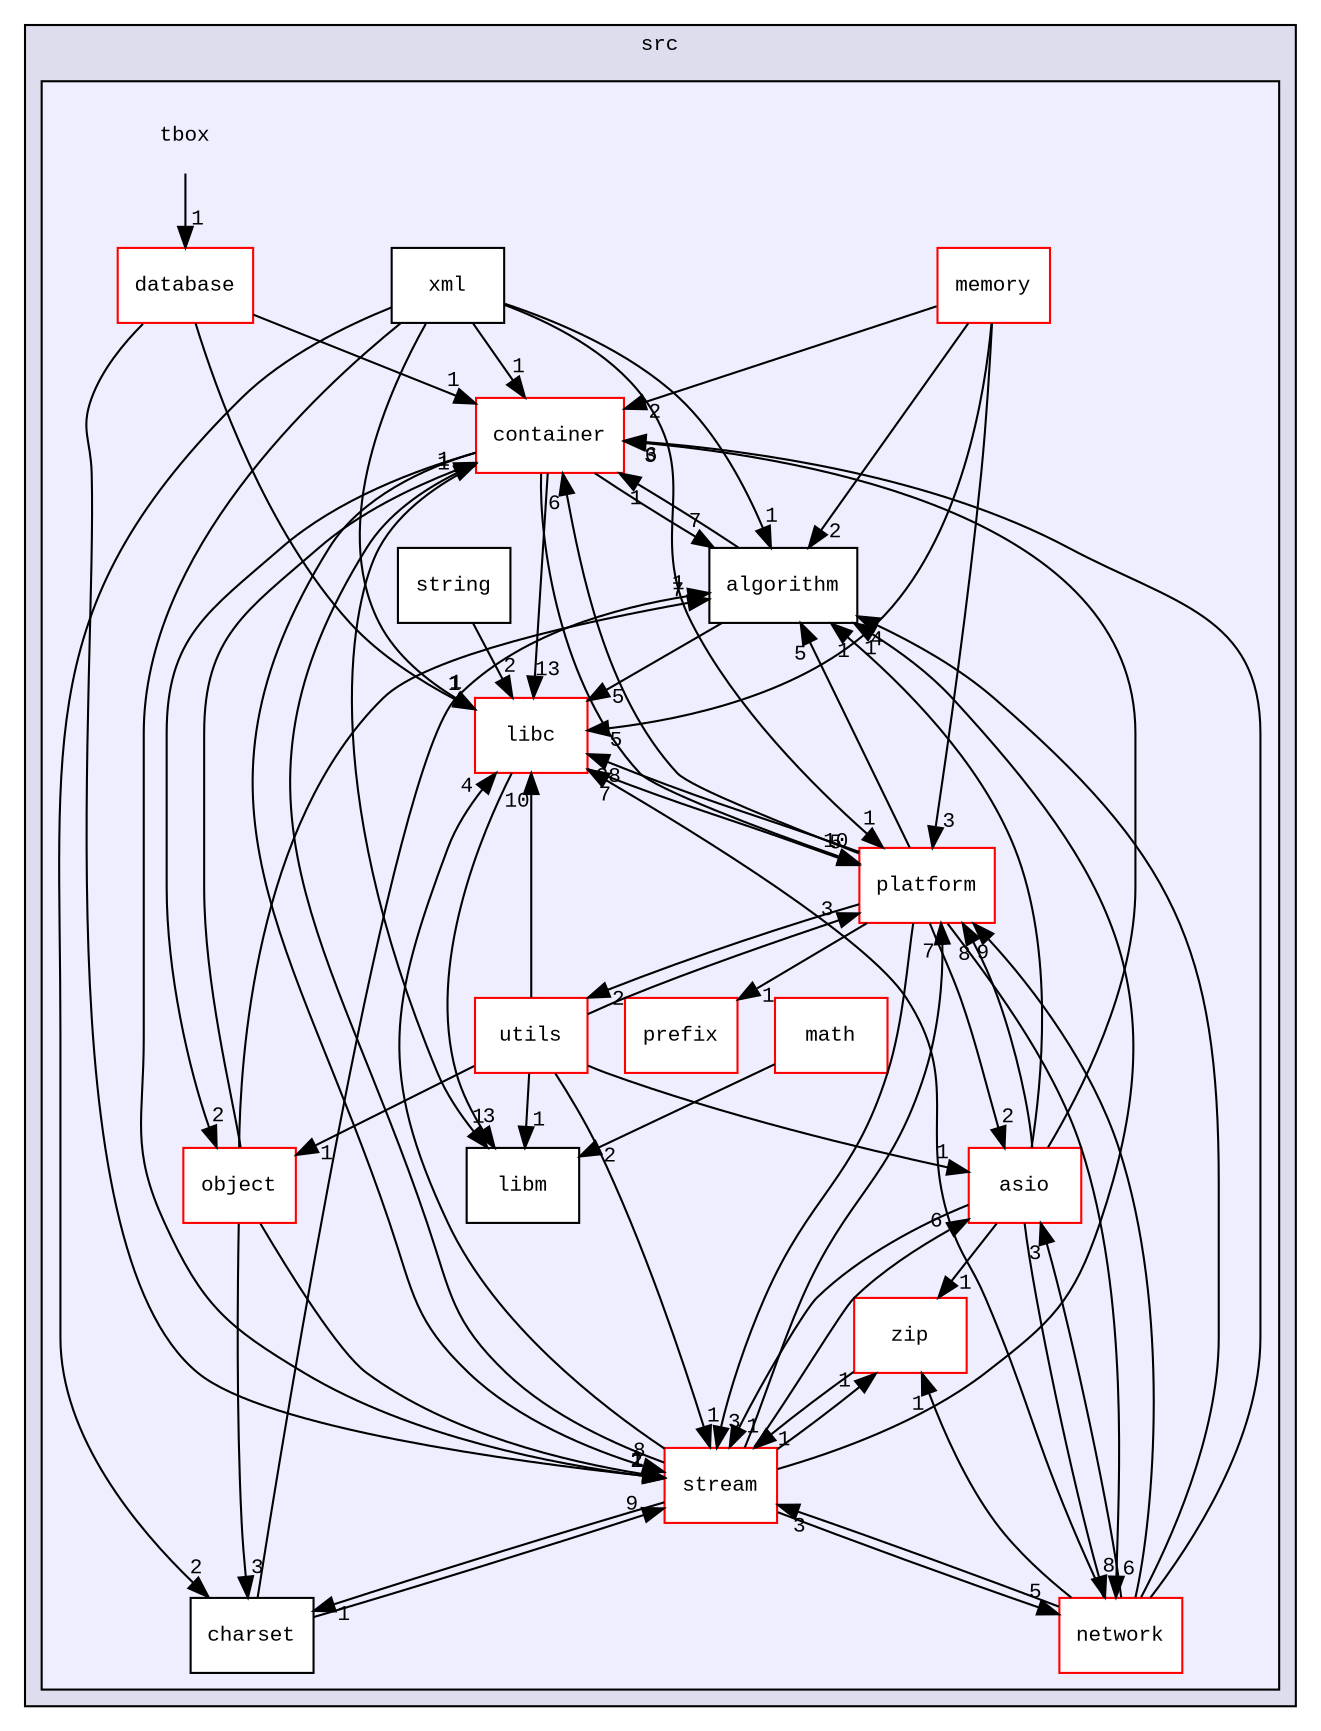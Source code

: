 digraph "src/tbox" {
  compound=true
  node [ fontsize="10", fontname="CourierNew"];
  edge [ labelfontsize="10", labelfontname="CourierNew"];
  subgraph clusterdir_0c384bd6d37ce9f5a164ad71106c7e24 {
    graph [ bgcolor="#ddddee", pencolor="black", label="src" fontname="CourierNew", fontsize="10", URL="dir_0c384bd6d37ce9f5a164ad71106c7e24.html"]
  subgraph clusterdir_74c89af92d2f666610693d1f60c4bc85 {
    graph [ bgcolor="#eeeeff", pencolor="black", label="" URL="dir_74c89af92d2f666610693d1f60c4bc85.html"];
    dir_74c89af92d2f666610693d1f60c4bc85 [shape=plaintext label="tbox"];
    dir_ac11f784b81667e62f917778dae2d743 [shape=box label="algorithm" color="black" fillcolor="white" style="filled" URL="dir_ac11f784b81667e62f917778dae2d743.html"];
    dir_2b35f4a2c0e9f7874e1dbf2791c4e461 [shape=box label="asio" color="red" fillcolor="white" style="filled" URL="dir_2b35f4a2c0e9f7874e1dbf2791c4e461.html"];
    dir_5ac60ffd987a807928934811b2e67510 [shape=box label="charset" color="black" fillcolor="white" style="filled" URL="dir_5ac60ffd987a807928934811b2e67510.html"];
    dir_895e2f62803e10f0845db2d9f139817c [shape=box label="container" color="red" fillcolor="white" style="filled" URL="dir_895e2f62803e10f0845db2d9f139817c.html"];
    dir_6a6d92b46cadf624214305b0b696bade [shape=box label="database" color="red" fillcolor="white" style="filled" URL="dir_6a6d92b46cadf624214305b0b696bade.html"];
    dir_77f7a305e421ad7115258f9647362748 [shape=box label="libc" color="red" fillcolor="white" style="filled" URL="dir_77f7a305e421ad7115258f9647362748.html"];
    dir_8ac7a660e3fbaee97122da854518670d [shape=box label="libm" color="black" fillcolor="white" style="filled" URL="dir_8ac7a660e3fbaee97122da854518670d.html"];
    dir_370d1c76a965ac3f6f5a4a074553cc65 [shape=box label="math" color="red" fillcolor="white" style="filled" URL="dir_370d1c76a965ac3f6f5a4a074553cc65.html"];
    dir_3a63078a59df387997c588a5ecec1861 [shape=box label="memory" color="red" fillcolor="white" style="filled" URL="dir_3a63078a59df387997c588a5ecec1861.html"];
    dir_77896eeb272e278cd59cc65c4fde665c [shape=box label="network" color="red" fillcolor="white" style="filled" URL="dir_77896eeb272e278cd59cc65c4fde665c.html"];
    dir_627e7a8c888f9563a49206945c786761 [shape=box label="object" color="red" fillcolor="white" style="filled" URL="dir_627e7a8c888f9563a49206945c786761.html"];
    dir_3d9333e940592ee9d1dd6e9562262a64 [shape=box label="platform" color="red" fillcolor="white" style="filled" URL="dir_3d9333e940592ee9d1dd6e9562262a64.html"];
    dir_0c3e9a1149ea2f66b1b90b4d073dfb0c [shape=box label="prefix" color="red" fillcolor="white" style="filled" URL="dir_0c3e9a1149ea2f66b1b90b4d073dfb0c.html"];
    dir_097050573d8d31c571800575b2db96e7 [shape=box label="stream" color="red" fillcolor="white" style="filled" URL="dir_097050573d8d31c571800575b2db96e7.html"];
    dir_8889a9004669a6e4b908a9e0653f3217 [shape=box label="string" color="black" fillcolor="white" style="filled" URL="dir_8889a9004669a6e4b908a9e0653f3217.html"];
    dir_24c9faee50804cb795002c12752997c1 [shape=box label="utils" color="red" fillcolor="white" style="filled" URL="dir_24c9faee50804cb795002c12752997c1.html"];
    dir_a5d6ccac0815b9c54ca8e1a720148b38 [shape=box label="xml" color="black" fillcolor="white" style="filled" URL="dir_a5d6ccac0815b9c54ca8e1a720148b38.html"];
    dir_32b2c809fcc2ba3b7954485e3d0b9a46 [shape=box label="zip" color="red" fillcolor="white" style="filled" URL="dir_32b2c809fcc2ba3b7954485e3d0b9a46.html"];
  }
  }
  dir_74c89af92d2f666610693d1f60c4bc85->dir_6a6d92b46cadf624214305b0b696bade [headlabel="1", labeldistance=1.5 headhref="dir_000001_000009.html"];
  dir_a5d6ccac0815b9c54ca8e1a720148b38->dir_ac11f784b81667e62f917778dae2d743 [headlabel="1", labeldistance=1.5 headhref="dir_000067_000002.html"];
  dir_a5d6ccac0815b9c54ca8e1a720148b38->dir_895e2f62803e10f0845db2d9f139817c [headlabel="1", labeldistance=1.5 headhref="dir_000067_000006.html"];
  dir_a5d6ccac0815b9c54ca8e1a720148b38->dir_5ac60ffd987a807928934811b2e67510 [headlabel="2", labeldistance=1.5 headhref="dir_000067_000005.html"];
  dir_a5d6ccac0815b9c54ca8e1a720148b38->dir_3d9333e940592ee9d1dd6e9562262a64 [headlabel="1", labeldistance=1.5 headhref="dir_000067_000035.html"];
  dir_a5d6ccac0815b9c54ca8e1a720148b38->dir_097050573d8d31c571800575b2db96e7 [headlabel="1", labeldistance=1.5 headhref="dir_000067_000055.html"];
  dir_a5d6ccac0815b9c54ca8e1a720148b38->dir_77f7a305e421ad7115258f9647362748 [headlabel="1", labeldistance=1.5 headhref="dir_000067_000011.html"];
  dir_ac11f784b81667e62f917778dae2d743->dir_895e2f62803e10f0845db2d9f139817c [headlabel="1", labeldistance=1.5 headhref="dir_000002_000006.html"];
  dir_ac11f784b81667e62f917778dae2d743->dir_77f7a305e421ad7115258f9647362748 [headlabel="5", labeldistance=1.5 headhref="dir_000002_000011.html"];
  dir_8889a9004669a6e4b908a9e0653f3217->dir_77f7a305e421ad7115258f9647362748 [headlabel="2", labeldistance=1.5 headhref="dir_000060_000011.html"];
  dir_2b35f4a2c0e9f7874e1dbf2791c4e461->dir_ac11f784b81667e62f917778dae2d743 [headlabel="1", labeldistance=1.5 headhref="dir_000003_000002.html"];
  dir_2b35f4a2c0e9f7874e1dbf2791c4e461->dir_77896eeb272e278cd59cc65c4fde665c [headlabel="8", labeldistance=1.5 headhref="dir_000003_000027.html"];
  dir_2b35f4a2c0e9f7874e1dbf2791c4e461->dir_895e2f62803e10f0845db2d9f139817c [headlabel="3", labeldistance=1.5 headhref="dir_000003_000006.html"];
  dir_2b35f4a2c0e9f7874e1dbf2791c4e461->dir_3d9333e940592ee9d1dd6e9562262a64 [headlabel="8", labeldistance=1.5 headhref="dir_000003_000035.html"];
  dir_2b35f4a2c0e9f7874e1dbf2791c4e461->dir_097050573d8d31c571800575b2db96e7 [headlabel="1", labeldistance=1.5 headhref="dir_000003_000055.html"];
  dir_2b35f4a2c0e9f7874e1dbf2791c4e461->dir_32b2c809fcc2ba3b7954485e3d0b9a46 [headlabel="1", labeldistance=1.5 headhref="dir_000003_000068.html"];
  dir_627e7a8c888f9563a49206945c786761->dir_ac11f784b81667e62f917778dae2d743 [headlabel="7", labeldistance=1.5 headhref="dir_000032_000002.html"];
  dir_627e7a8c888f9563a49206945c786761->dir_895e2f62803e10f0845db2d9f139817c [headlabel="1", labeldistance=1.5 headhref="dir_000032_000006.html"];
  dir_627e7a8c888f9563a49206945c786761->dir_5ac60ffd987a807928934811b2e67510 [headlabel="3", labeldistance=1.5 headhref="dir_000032_000005.html"];
  dir_627e7a8c888f9563a49206945c786761->dir_097050573d8d31c571800575b2db96e7 [headlabel="1", labeldistance=1.5 headhref="dir_000032_000055.html"];
  dir_3a63078a59df387997c588a5ecec1861->dir_ac11f784b81667e62f917778dae2d743 [headlabel="2", labeldistance=1.5 headhref="dir_000025_000002.html"];
  dir_3a63078a59df387997c588a5ecec1861->dir_895e2f62803e10f0845db2d9f139817c [headlabel="2", labeldistance=1.5 headhref="dir_000025_000006.html"];
  dir_3a63078a59df387997c588a5ecec1861->dir_3d9333e940592ee9d1dd6e9562262a64 [headlabel="3", labeldistance=1.5 headhref="dir_000025_000035.html"];
  dir_3a63078a59df387997c588a5ecec1861->dir_77f7a305e421ad7115258f9647362748 [headlabel="5", labeldistance=1.5 headhref="dir_000025_000011.html"];
  dir_77896eeb272e278cd59cc65c4fde665c->dir_ac11f784b81667e62f917778dae2d743 [headlabel="4", labeldistance=1.5 headhref="dir_000027_000002.html"];
  dir_77896eeb272e278cd59cc65c4fde665c->dir_2b35f4a2c0e9f7874e1dbf2791c4e461 [headlabel="3", labeldistance=1.5 headhref="dir_000027_000003.html"];
  dir_77896eeb272e278cd59cc65c4fde665c->dir_895e2f62803e10f0845db2d9f139817c [headlabel="6", labeldistance=1.5 headhref="dir_000027_000006.html"];
  dir_77896eeb272e278cd59cc65c4fde665c->dir_3d9333e940592ee9d1dd6e9562262a64 [headlabel="9", labeldistance=1.5 headhref="dir_000027_000035.html"];
  dir_77896eeb272e278cd59cc65c4fde665c->dir_097050573d8d31c571800575b2db96e7 [headlabel="3", labeldistance=1.5 headhref="dir_000027_000055.html"];
  dir_77896eeb272e278cd59cc65c4fde665c->dir_77f7a305e421ad7115258f9647362748 [headlabel="7", labeldistance=1.5 headhref="dir_000027_000011.html"];
  dir_77896eeb272e278cd59cc65c4fde665c->dir_32b2c809fcc2ba3b7954485e3d0b9a46 [headlabel="1", labeldistance=1.5 headhref="dir_000027_000068.html"];
  dir_895e2f62803e10f0845db2d9f139817c->dir_ac11f784b81667e62f917778dae2d743 [headlabel="7", labeldistance=1.5 headhref="dir_000006_000002.html"];
  dir_895e2f62803e10f0845db2d9f139817c->dir_627e7a8c888f9563a49206945c786761 [headlabel="2", labeldistance=1.5 headhref="dir_000006_000032.html"];
  dir_895e2f62803e10f0845db2d9f139817c->dir_8ac7a660e3fbaee97122da854518670d [headlabel="1", labeldistance=1.5 headhref="dir_000006_000021.html"];
  dir_895e2f62803e10f0845db2d9f139817c->dir_3d9333e940592ee9d1dd6e9562262a64 [headlabel="10", labeldistance=1.5 headhref="dir_000006_000035.html"];
  dir_895e2f62803e10f0845db2d9f139817c->dir_097050573d8d31c571800575b2db96e7 [headlabel="8", labeldistance=1.5 headhref="dir_000006_000055.html"];
  dir_895e2f62803e10f0845db2d9f139817c->dir_77f7a305e421ad7115258f9647362748 [headlabel="13", labeldistance=1.5 headhref="dir_000006_000011.html"];
  dir_5ac60ffd987a807928934811b2e67510->dir_ac11f784b81667e62f917778dae2d743 [headlabel="1", labeldistance=1.5 headhref="dir_000005_000002.html"];
  dir_5ac60ffd987a807928934811b2e67510->dir_097050573d8d31c571800575b2db96e7 [headlabel="9", labeldistance=1.5 headhref="dir_000005_000055.html"];
  dir_24c9faee50804cb795002c12752997c1->dir_2b35f4a2c0e9f7874e1dbf2791c4e461 [headlabel="1", labeldistance=1.5 headhref="dir_000061_000003.html"];
  dir_24c9faee50804cb795002c12752997c1->dir_627e7a8c888f9563a49206945c786761 [headlabel="1", labeldistance=1.5 headhref="dir_000061_000032.html"];
  dir_24c9faee50804cb795002c12752997c1->dir_8ac7a660e3fbaee97122da854518670d [headlabel="1", labeldistance=1.5 headhref="dir_000061_000021.html"];
  dir_24c9faee50804cb795002c12752997c1->dir_3d9333e940592ee9d1dd6e9562262a64 [headlabel="3", labeldistance=1.5 headhref="dir_000061_000035.html"];
  dir_24c9faee50804cb795002c12752997c1->dir_097050573d8d31c571800575b2db96e7 [headlabel="1", labeldistance=1.5 headhref="dir_000061_000055.html"];
  dir_24c9faee50804cb795002c12752997c1->dir_77f7a305e421ad7115258f9647362748 [headlabel="10", labeldistance=1.5 headhref="dir_000061_000011.html"];
  dir_6a6d92b46cadf624214305b0b696bade->dir_895e2f62803e10f0845db2d9f139817c [headlabel="1", labeldistance=1.5 headhref="dir_000009_000006.html"];
  dir_6a6d92b46cadf624214305b0b696bade->dir_097050573d8d31c571800575b2db96e7 [headlabel="2", labeldistance=1.5 headhref="dir_000009_000055.html"];
  dir_6a6d92b46cadf624214305b0b696bade->dir_77f7a305e421ad7115258f9647362748 [headlabel="1", labeldistance=1.5 headhref="dir_000009_000011.html"];
  dir_3d9333e940592ee9d1dd6e9562262a64->dir_ac11f784b81667e62f917778dae2d743 [headlabel="5", labeldistance=1.5 headhref="dir_000035_000002.html"];
  dir_3d9333e940592ee9d1dd6e9562262a64->dir_2b35f4a2c0e9f7874e1dbf2791c4e461 [headlabel="2", labeldistance=1.5 headhref="dir_000035_000003.html"];
  dir_3d9333e940592ee9d1dd6e9562262a64->dir_77896eeb272e278cd59cc65c4fde665c [headlabel="6", labeldistance=1.5 headhref="dir_000035_000027.html"];
  dir_3d9333e940592ee9d1dd6e9562262a64->dir_895e2f62803e10f0845db2d9f139817c [headlabel="6", labeldistance=1.5 headhref="dir_000035_000006.html"];
  dir_3d9333e940592ee9d1dd6e9562262a64->dir_24c9faee50804cb795002c12752997c1 [headlabel="2", labeldistance=1.5 headhref="dir_000035_000061.html"];
  dir_3d9333e940592ee9d1dd6e9562262a64->dir_0c3e9a1149ea2f66b1b90b4d073dfb0c [headlabel="1", labeldistance=1.5 headhref="dir_000035_000052.html"];
  dir_3d9333e940592ee9d1dd6e9562262a64->dir_097050573d8d31c571800575b2db96e7 [headlabel="3", labeldistance=1.5 headhref="dir_000035_000055.html"];
  dir_3d9333e940592ee9d1dd6e9562262a64->dir_77f7a305e421ad7115258f9647362748 [headlabel="28", labeldistance=1.5 headhref="dir_000035_000011.html"];
  dir_097050573d8d31c571800575b2db96e7->dir_ac11f784b81667e62f917778dae2d743 [headlabel="1", labeldistance=1.5 headhref="dir_000055_000002.html"];
  dir_097050573d8d31c571800575b2db96e7->dir_2b35f4a2c0e9f7874e1dbf2791c4e461 [headlabel="6", labeldistance=1.5 headhref="dir_000055_000003.html"];
  dir_097050573d8d31c571800575b2db96e7->dir_77896eeb272e278cd59cc65c4fde665c [headlabel="5", labeldistance=1.5 headhref="dir_000055_000027.html"];
  dir_097050573d8d31c571800575b2db96e7->dir_895e2f62803e10f0845db2d9f139817c [headlabel="1", labeldistance=1.5 headhref="dir_000055_000006.html"];
  dir_097050573d8d31c571800575b2db96e7->dir_5ac60ffd987a807928934811b2e67510 [headlabel="1", labeldistance=1.5 headhref="dir_000055_000005.html"];
  dir_097050573d8d31c571800575b2db96e7->dir_3d9333e940592ee9d1dd6e9562262a64 [headlabel="7", labeldistance=1.5 headhref="dir_000055_000035.html"];
  dir_097050573d8d31c571800575b2db96e7->dir_77f7a305e421ad7115258f9647362748 [headlabel="4", labeldistance=1.5 headhref="dir_000055_000011.html"];
  dir_097050573d8d31c571800575b2db96e7->dir_32b2c809fcc2ba3b7954485e3d0b9a46 [headlabel="1", labeldistance=1.5 headhref="dir_000055_000068.html"];
  dir_77f7a305e421ad7115258f9647362748->dir_8ac7a660e3fbaee97122da854518670d [headlabel="3", labeldistance=1.5 headhref="dir_000011_000021.html"];
  dir_77f7a305e421ad7115258f9647362748->dir_3d9333e940592ee9d1dd6e9562262a64 [headlabel="5", labeldistance=1.5 headhref="dir_000011_000035.html"];
  dir_32b2c809fcc2ba3b7954485e3d0b9a46->dir_097050573d8d31c571800575b2db96e7 [headlabel="1", labeldistance=1.5 headhref="dir_000068_000055.html"];
  dir_370d1c76a965ac3f6f5a4a074553cc65->dir_8ac7a660e3fbaee97122da854518670d [headlabel="2", labeldistance=1.5 headhref="dir_000022_000021.html"];
}
